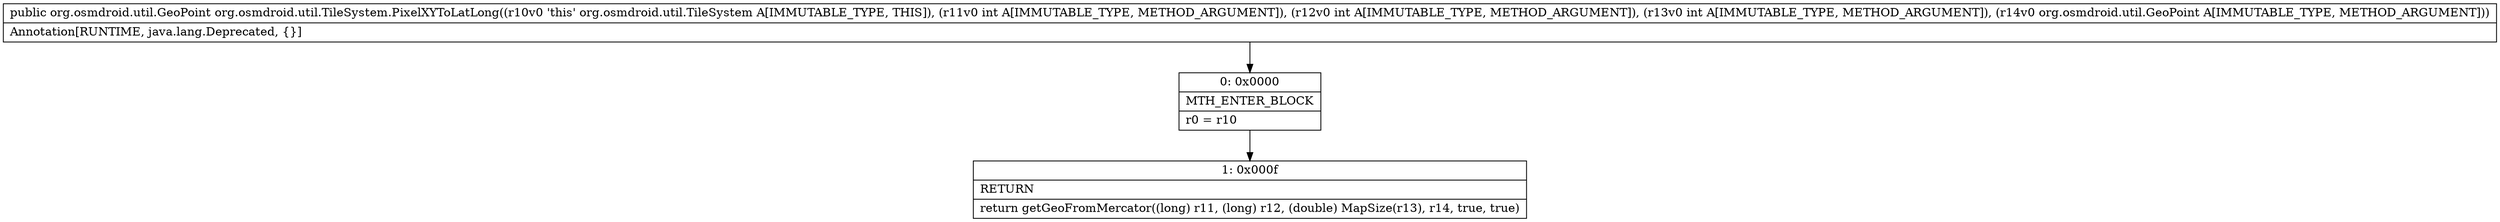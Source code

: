 digraph "CFG fororg.osmdroid.util.TileSystem.PixelXYToLatLong(IIILorg\/osmdroid\/util\/GeoPoint;)Lorg\/osmdroid\/util\/GeoPoint;" {
Node_0 [shape=record,label="{0\:\ 0x0000|MTH_ENTER_BLOCK\l|r0 = r10\l}"];
Node_1 [shape=record,label="{1\:\ 0x000f|RETURN\l|return getGeoFromMercator((long) r11, (long) r12, (double) MapSize(r13), r14, true, true)\l}"];
MethodNode[shape=record,label="{public org.osmdroid.util.GeoPoint org.osmdroid.util.TileSystem.PixelXYToLatLong((r10v0 'this' org.osmdroid.util.TileSystem A[IMMUTABLE_TYPE, THIS]), (r11v0 int A[IMMUTABLE_TYPE, METHOD_ARGUMENT]), (r12v0 int A[IMMUTABLE_TYPE, METHOD_ARGUMENT]), (r13v0 int A[IMMUTABLE_TYPE, METHOD_ARGUMENT]), (r14v0 org.osmdroid.util.GeoPoint A[IMMUTABLE_TYPE, METHOD_ARGUMENT]))  | Annotation[RUNTIME, java.lang.Deprecated, \{\}]\l}"];
MethodNode -> Node_0;
Node_0 -> Node_1;
}

